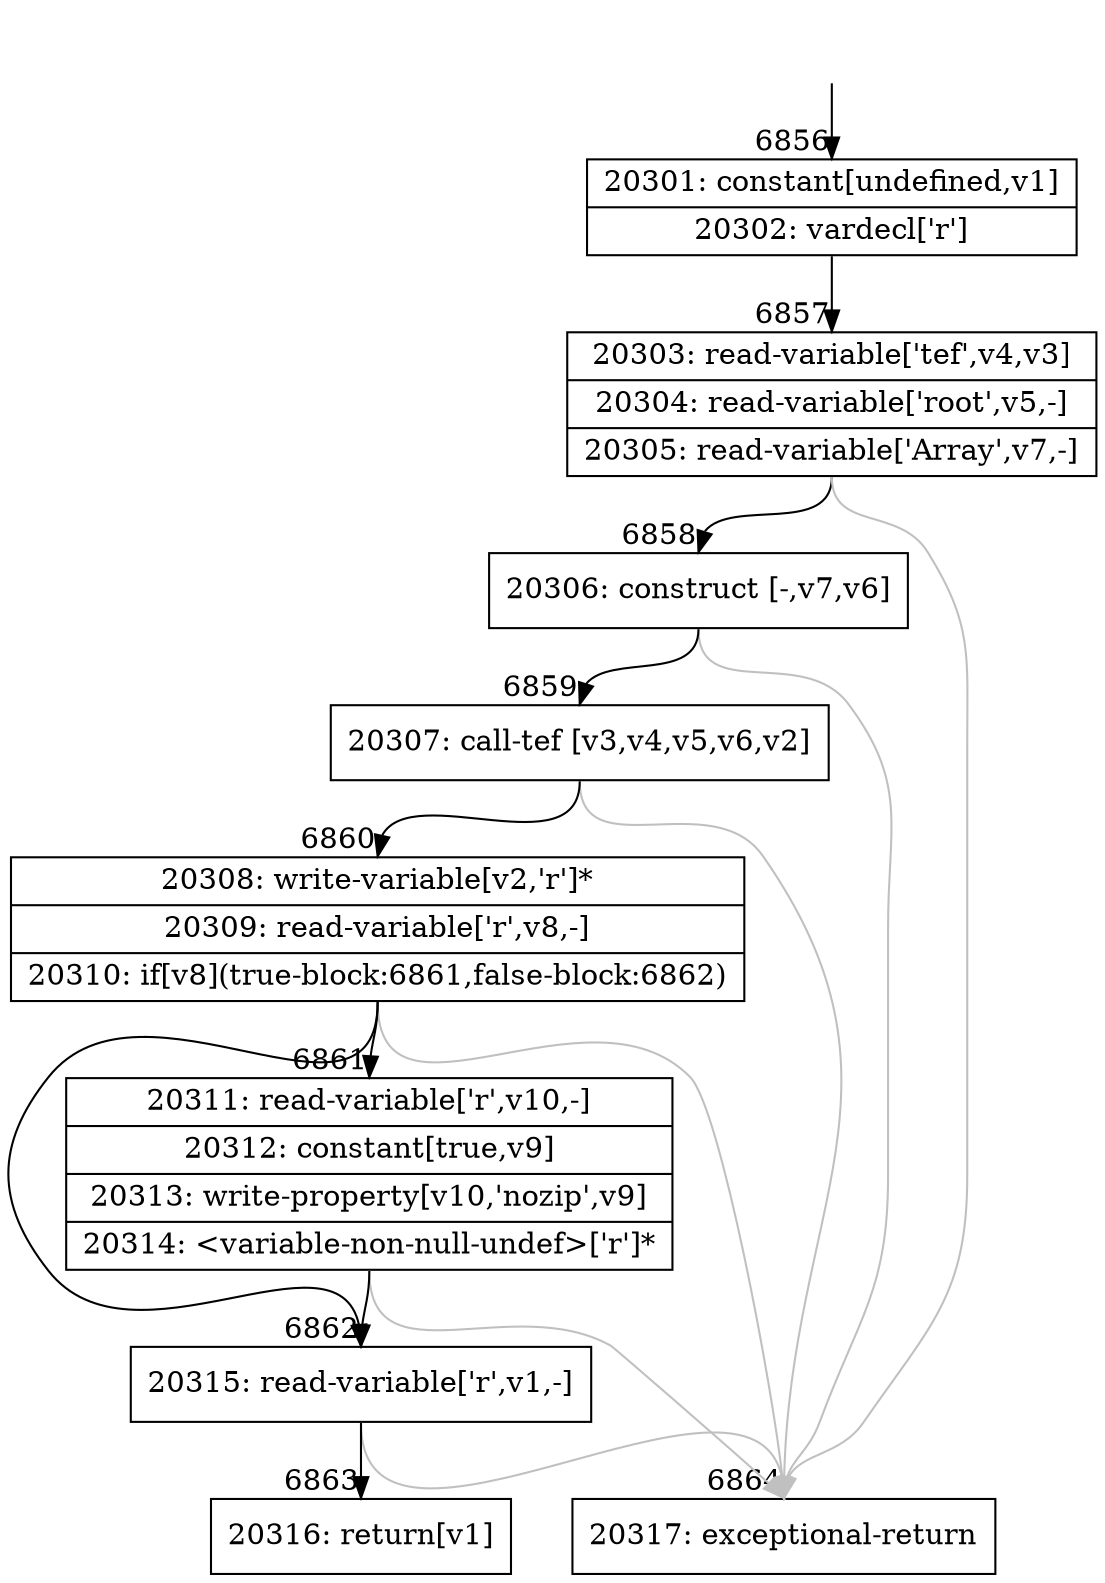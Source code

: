 digraph {
rankdir="TD"
BB_entry481[shape=none,label=""];
BB_entry481 -> BB6856 [tailport=s, headport=n, headlabel="    6856"]
BB6856 [shape=record label="{20301: constant[undefined,v1]|20302: vardecl['r']}" ] 
BB6856 -> BB6857 [tailport=s, headport=n, headlabel="      6857"]
BB6857 [shape=record label="{20303: read-variable['tef',v4,v3]|20304: read-variable['root',v5,-]|20305: read-variable['Array',v7,-]}" ] 
BB6857 -> BB6858 [tailport=s, headport=n, headlabel="      6858"]
BB6857 -> BB6864 [tailport=s, headport=n, color=gray, headlabel="      6864"]
BB6858 [shape=record label="{20306: construct [-,v7,v6]}" ] 
BB6858 -> BB6859 [tailport=s, headport=n, headlabel="      6859"]
BB6858 -> BB6864 [tailport=s, headport=n, color=gray]
BB6859 [shape=record label="{20307: call-tef [v3,v4,v5,v6,v2]}" ] 
BB6859 -> BB6860 [tailport=s, headport=n, headlabel="      6860"]
BB6859 -> BB6864 [tailport=s, headport=n, color=gray]
BB6860 [shape=record label="{20308: write-variable[v2,'r']*|20309: read-variable['r',v8,-]|20310: if[v8](true-block:6861,false-block:6862)}" ] 
BB6860 -> BB6861 [tailport=s, headport=n, headlabel="      6861"]
BB6860 -> BB6862 [tailport=s, headport=n, headlabel="      6862"]
BB6860 -> BB6864 [tailport=s, headport=n, color=gray]
BB6861 [shape=record label="{20311: read-variable['r',v10,-]|20312: constant[true,v9]|20313: write-property[v10,'nozip',v9]|20314: \<variable-non-null-undef\>['r']*}" ] 
BB6861 -> BB6862 [tailport=s, headport=n]
BB6861 -> BB6864 [tailport=s, headport=n, color=gray]
BB6862 [shape=record label="{20315: read-variable['r',v1,-]}" ] 
BB6862 -> BB6863 [tailport=s, headport=n, headlabel="      6863"]
BB6862 -> BB6864 [tailport=s, headport=n, color=gray]
BB6863 [shape=record label="{20316: return[v1]}" ] 
BB6864 [shape=record label="{20317: exceptional-return}" ] 
//#$~ 9597
}
